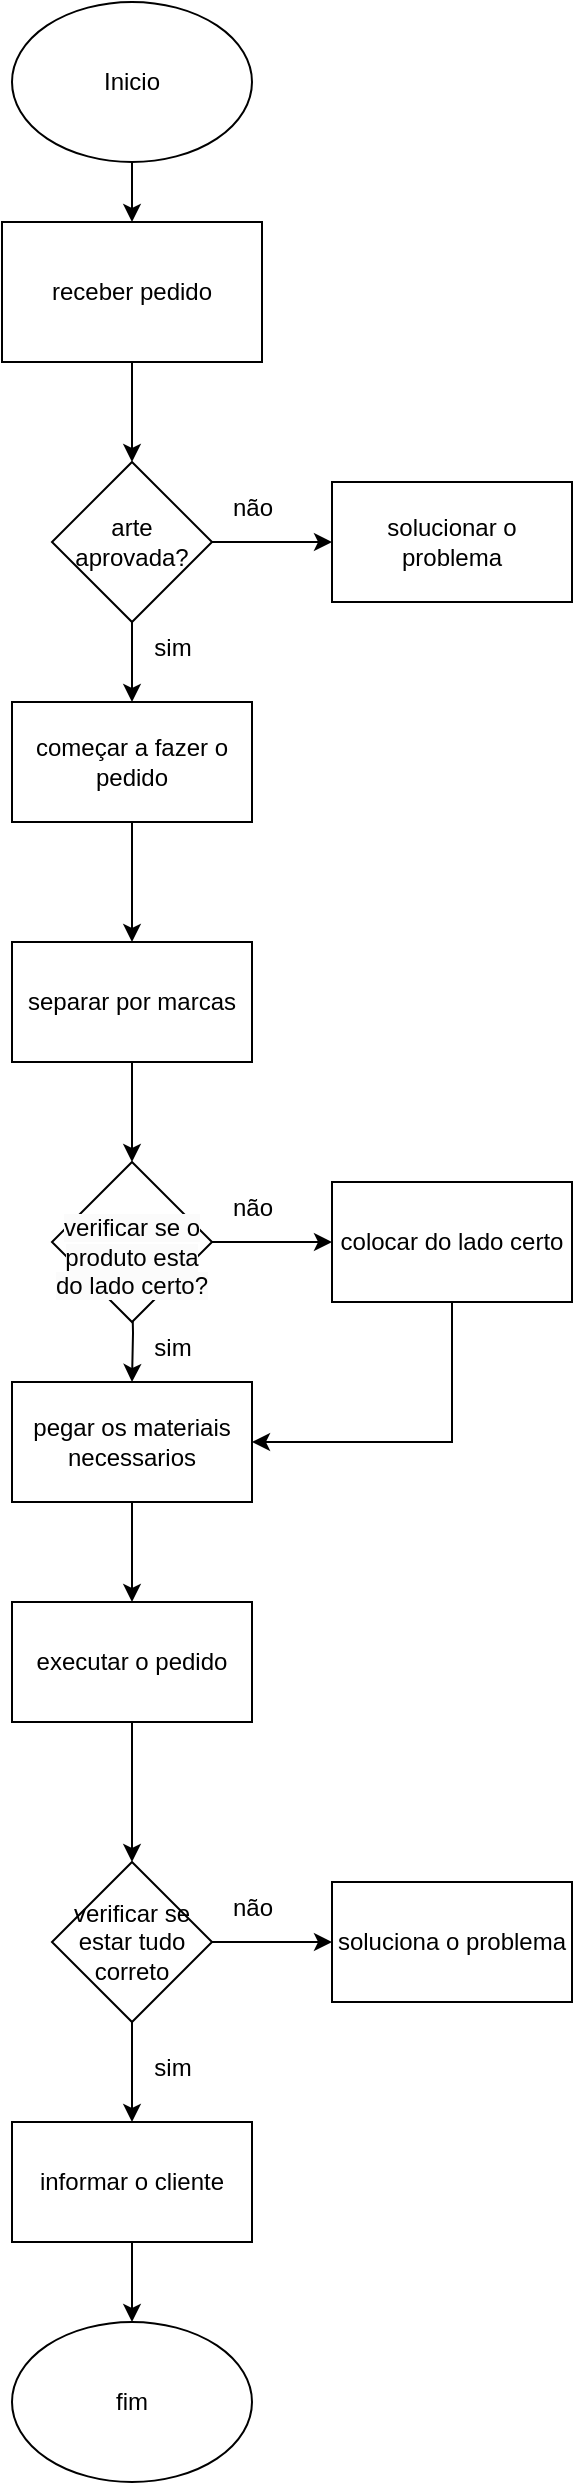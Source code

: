 <mxfile version="24.4.6" type="device">
  <diagram name="Página-1" id="4vpMZ1d9HHIrB4x4WHR9">
    <mxGraphModel dx="1434" dy="772" grid="1" gridSize="10" guides="1" tooltips="1" connect="1" arrows="1" fold="1" page="1" pageScale="1" pageWidth="827" pageHeight="1169" math="0" shadow="0">
      <root>
        <mxCell id="0" />
        <mxCell id="1" parent="0" />
        <mxCell id="2hx0WsUznN1WmF1Dbl7b-3" value="" style="edgeStyle=orthogonalEdgeStyle;rounded=0;orthogonalLoop=1;jettySize=auto;html=1;" edge="1" parent="1" source="2hx0WsUznN1WmF1Dbl7b-1" target="2hx0WsUznN1WmF1Dbl7b-2">
          <mxGeometry relative="1" as="geometry" />
        </mxCell>
        <mxCell id="2hx0WsUznN1WmF1Dbl7b-1" value="Inicio" style="ellipse;whiteSpace=wrap;html=1;" vertex="1" parent="1">
          <mxGeometry x="70" y="40" width="120" height="80" as="geometry" />
        </mxCell>
        <mxCell id="2hx0WsUznN1WmF1Dbl7b-5" value="" style="edgeStyle=orthogonalEdgeStyle;rounded=0;orthogonalLoop=1;jettySize=auto;html=1;" edge="1" parent="1" source="2hx0WsUznN1WmF1Dbl7b-2" target="2hx0WsUznN1WmF1Dbl7b-4">
          <mxGeometry relative="1" as="geometry" />
        </mxCell>
        <mxCell id="2hx0WsUznN1WmF1Dbl7b-2" value="receber pedido" style="whiteSpace=wrap;html=1;" vertex="1" parent="1">
          <mxGeometry x="65" y="150" width="130" height="70" as="geometry" />
        </mxCell>
        <mxCell id="2hx0WsUznN1WmF1Dbl7b-7" value="" style="edgeStyle=orthogonalEdgeStyle;rounded=0;orthogonalLoop=1;jettySize=auto;html=1;" edge="1" parent="1" source="2hx0WsUznN1WmF1Dbl7b-4" target="2hx0WsUznN1WmF1Dbl7b-6">
          <mxGeometry relative="1" as="geometry" />
        </mxCell>
        <mxCell id="2hx0WsUznN1WmF1Dbl7b-9" value="" style="edgeStyle=orthogonalEdgeStyle;rounded=0;orthogonalLoop=1;jettySize=auto;html=1;" edge="1" parent="1" source="2hx0WsUznN1WmF1Dbl7b-4" target="2hx0WsUznN1WmF1Dbl7b-8">
          <mxGeometry relative="1" as="geometry" />
        </mxCell>
        <mxCell id="2hx0WsUznN1WmF1Dbl7b-4" value="arte aprovada?" style="rhombus;whiteSpace=wrap;html=1;" vertex="1" parent="1">
          <mxGeometry x="90" y="270" width="80" height="80" as="geometry" />
        </mxCell>
        <mxCell id="2hx0WsUznN1WmF1Dbl7b-13" value="" style="edgeStyle=orthogonalEdgeStyle;rounded=0;orthogonalLoop=1;jettySize=auto;html=1;" edge="1" parent="1" source="2hx0WsUznN1WmF1Dbl7b-6" target="2hx0WsUznN1WmF1Dbl7b-12">
          <mxGeometry relative="1" as="geometry" />
        </mxCell>
        <mxCell id="2hx0WsUznN1WmF1Dbl7b-6" value="começar a fazer o pedido" style="whiteSpace=wrap;html=1;" vertex="1" parent="1">
          <mxGeometry x="70" y="390" width="120" height="60" as="geometry" />
        </mxCell>
        <mxCell id="2hx0WsUznN1WmF1Dbl7b-8" value="solucionar o problema" style="whiteSpace=wrap;html=1;" vertex="1" parent="1">
          <mxGeometry x="230" y="280" width="120" height="60" as="geometry" />
        </mxCell>
        <mxCell id="2hx0WsUznN1WmF1Dbl7b-10" value="sim" style="text;html=1;align=center;verticalAlign=middle;resizable=0;points=[];autosize=1;strokeColor=none;fillColor=none;" vertex="1" parent="1">
          <mxGeometry x="130" y="348" width="40" height="30" as="geometry" />
        </mxCell>
        <mxCell id="2hx0WsUznN1WmF1Dbl7b-11" value="não" style="text;html=1;align=center;verticalAlign=middle;resizable=0;points=[];autosize=1;strokeColor=none;fillColor=none;" vertex="1" parent="1">
          <mxGeometry x="170" y="278" width="40" height="30" as="geometry" />
        </mxCell>
        <mxCell id="2hx0WsUznN1WmF1Dbl7b-33" value="" style="edgeStyle=orthogonalEdgeStyle;rounded=0;orthogonalLoop=1;jettySize=auto;html=1;" edge="1" parent="1" source="2hx0WsUznN1WmF1Dbl7b-12" target="2hx0WsUznN1WmF1Dbl7b-32">
          <mxGeometry relative="1" as="geometry" />
        </mxCell>
        <mxCell id="2hx0WsUznN1WmF1Dbl7b-12" value="separar por marcas" style="whiteSpace=wrap;html=1;" vertex="1" parent="1">
          <mxGeometry x="70" y="510" width="120" height="60" as="geometry" />
        </mxCell>
        <mxCell id="2hx0WsUznN1WmF1Dbl7b-17" value="" style="edgeStyle=orthogonalEdgeStyle;rounded=0;orthogonalLoop=1;jettySize=auto;html=1;" edge="1" parent="1" target="2hx0WsUznN1WmF1Dbl7b-16">
          <mxGeometry relative="1" as="geometry">
            <mxPoint x="130" y="680" as="sourcePoint" />
          </mxGeometry>
        </mxCell>
        <mxCell id="2hx0WsUznN1WmF1Dbl7b-19" value="" style="edgeStyle=orthogonalEdgeStyle;rounded=0;orthogonalLoop=1;jettySize=auto;html=1;" edge="1" parent="1" source="2hx0WsUznN1WmF1Dbl7b-16" target="2hx0WsUznN1WmF1Dbl7b-18">
          <mxGeometry relative="1" as="geometry" />
        </mxCell>
        <mxCell id="2hx0WsUznN1WmF1Dbl7b-16" value="pegar os materiais necessarios" style="whiteSpace=wrap;html=1;" vertex="1" parent="1">
          <mxGeometry x="70" y="730" width="120" height="60" as="geometry" />
        </mxCell>
        <mxCell id="2hx0WsUznN1WmF1Dbl7b-21" value="" style="edgeStyle=orthogonalEdgeStyle;rounded=0;orthogonalLoop=1;jettySize=auto;html=1;" edge="1" parent="1" source="2hx0WsUznN1WmF1Dbl7b-18" target="2hx0WsUznN1WmF1Dbl7b-20">
          <mxGeometry relative="1" as="geometry" />
        </mxCell>
        <mxCell id="2hx0WsUznN1WmF1Dbl7b-18" value="executar o pedido" style="whiteSpace=wrap;html=1;" vertex="1" parent="1">
          <mxGeometry x="70" y="840" width="120" height="60" as="geometry" />
        </mxCell>
        <mxCell id="2hx0WsUznN1WmF1Dbl7b-23" value="" style="edgeStyle=orthogonalEdgeStyle;rounded=0;orthogonalLoop=1;jettySize=auto;html=1;" edge="1" parent="1" source="2hx0WsUznN1WmF1Dbl7b-20" target="2hx0WsUznN1WmF1Dbl7b-22">
          <mxGeometry relative="1" as="geometry" />
        </mxCell>
        <mxCell id="2hx0WsUznN1WmF1Dbl7b-25" value="" style="edgeStyle=orthogonalEdgeStyle;rounded=0;orthogonalLoop=1;jettySize=auto;html=1;" edge="1" parent="1" source="2hx0WsUznN1WmF1Dbl7b-20" target="2hx0WsUznN1WmF1Dbl7b-24">
          <mxGeometry relative="1" as="geometry" />
        </mxCell>
        <mxCell id="2hx0WsUznN1WmF1Dbl7b-20" value="verificar se estar tudo correto" style="rhombus;whiteSpace=wrap;html=1;" vertex="1" parent="1">
          <mxGeometry x="90" y="970" width="80" height="80" as="geometry" />
        </mxCell>
        <mxCell id="2hx0WsUznN1WmF1Dbl7b-31" value="" style="edgeStyle=orthogonalEdgeStyle;rounded=0;orthogonalLoop=1;jettySize=auto;html=1;" edge="1" parent="1" source="2hx0WsUznN1WmF1Dbl7b-22" target="2hx0WsUznN1WmF1Dbl7b-30">
          <mxGeometry relative="1" as="geometry" />
        </mxCell>
        <mxCell id="2hx0WsUznN1WmF1Dbl7b-22" value="informar o cliente" style="whiteSpace=wrap;html=1;" vertex="1" parent="1">
          <mxGeometry x="70" y="1100" width="120" height="60" as="geometry" />
        </mxCell>
        <mxCell id="2hx0WsUznN1WmF1Dbl7b-24" value="soluciona o problema" style="whiteSpace=wrap;html=1;" vertex="1" parent="1">
          <mxGeometry x="230" y="980" width="120" height="60" as="geometry" />
        </mxCell>
        <mxCell id="2hx0WsUznN1WmF1Dbl7b-26" value="não" style="text;html=1;align=center;verticalAlign=middle;resizable=0;points=[];autosize=1;strokeColor=none;fillColor=none;" vertex="1" parent="1">
          <mxGeometry x="170" y="978" width="40" height="30" as="geometry" />
        </mxCell>
        <mxCell id="2hx0WsUznN1WmF1Dbl7b-27" value="sim" style="text;html=1;align=center;verticalAlign=middle;resizable=0;points=[];autosize=1;strokeColor=none;fillColor=none;" vertex="1" parent="1">
          <mxGeometry x="130" y="1058" width="40" height="30" as="geometry" />
        </mxCell>
        <mxCell id="2hx0WsUznN1WmF1Dbl7b-30" value="fim" style="ellipse;whiteSpace=wrap;html=1;" vertex="1" parent="1">
          <mxGeometry x="70" y="1200" width="120" height="80" as="geometry" />
        </mxCell>
        <mxCell id="2hx0WsUznN1WmF1Dbl7b-35" value="" style="edgeStyle=orthogonalEdgeStyle;rounded=0;orthogonalLoop=1;jettySize=auto;html=1;" edge="1" parent="1" source="2hx0WsUznN1WmF1Dbl7b-32" target="2hx0WsUznN1WmF1Dbl7b-34">
          <mxGeometry relative="1" as="geometry" />
        </mxCell>
        <mxCell id="2hx0WsUznN1WmF1Dbl7b-32" value="&lt;br&gt;&lt;br style=&quot;forced-color-adjust: none; color: rgb(0, 0, 0); font-family: Helvetica; font-size: 12px; font-style: normal; font-variant-ligatures: normal; font-variant-caps: normal; font-weight: 400; letter-spacing: normal; orphans: 2; text-align: center; text-indent: 0px; text-transform: none; widows: 2; word-spacing: 0px; -webkit-text-stroke-width: 0px; white-space: normal; background-color: rgb(251, 251, 251); text-decoration-thickness: initial; text-decoration-style: initial; text-decoration-color: initial;&quot;&gt;&lt;span style=&quot;forced-color-adjust: none; color: rgb(0, 0, 0); font-family: Helvetica; font-size: 12px; font-style: normal; font-variant-ligatures: normal; font-variant-caps: normal; font-weight: 400; letter-spacing: normal; orphans: 2; text-align: center; text-indent: 0px; text-transform: none; widows: 2; word-spacing: 0px; -webkit-text-stroke-width: 0px; white-space: normal; text-decoration-thickness: initial; text-decoration-style: initial; text-decoration-color: initial; background-color: rgb(251, 251, 251); float: none; display: inline !important;&quot;&gt;verificar se o produto esta do lado certo?&lt;/span&gt;&lt;br style=&quot;forced-color-adjust: none; color: rgb(0, 0, 0); font-family: Helvetica; font-size: 12px; font-style: normal; font-variant-ligatures: normal; font-variant-caps: normal; font-weight: 400; letter-spacing: normal; orphans: 2; text-align: center; text-indent: 0px; text-transform: none; widows: 2; word-spacing: 0px; -webkit-text-stroke-width: 0px; white-space: normal; background-color: rgb(251, 251, 251); text-decoration-thickness: initial; text-decoration-style: initial; text-decoration-color: initial;&quot;&gt;&lt;div&gt;&lt;br/&gt;&lt;/div&gt;" style="rhombus;whiteSpace=wrap;html=1;" vertex="1" parent="1">
          <mxGeometry x="90" y="620" width="80" height="80" as="geometry" />
        </mxCell>
        <mxCell id="2hx0WsUznN1WmF1Dbl7b-36" style="edgeStyle=orthogonalEdgeStyle;rounded=0;orthogonalLoop=1;jettySize=auto;html=1;entryX=1;entryY=0.5;entryDx=0;entryDy=0;" edge="1" parent="1" source="2hx0WsUznN1WmF1Dbl7b-34" target="2hx0WsUznN1WmF1Dbl7b-16">
          <mxGeometry relative="1" as="geometry">
            <mxPoint x="260" y="750" as="targetPoint" />
            <Array as="points">
              <mxPoint x="290" y="760" />
            </Array>
          </mxGeometry>
        </mxCell>
        <mxCell id="2hx0WsUznN1WmF1Dbl7b-34" value="colocar do lado certo" style="whiteSpace=wrap;html=1;" vertex="1" parent="1">
          <mxGeometry x="230" y="630" width="120" height="60" as="geometry" />
        </mxCell>
        <mxCell id="2hx0WsUznN1WmF1Dbl7b-37" value="não" style="text;html=1;align=center;verticalAlign=middle;resizable=0;points=[];autosize=1;strokeColor=none;fillColor=none;" vertex="1" parent="1">
          <mxGeometry x="170" y="628" width="40" height="30" as="geometry" />
        </mxCell>
        <mxCell id="2hx0WsUznN1WmF1Dbl7b-38" value="sim" style="text;html=1;align=center;verticalAlign=middle;resizable=0;points=[];autosize=1;strokeColor=none;fillColor=none;" vertex="1" parent="1">
          <mxGeometry x="130" y="698" width="40" height="30" as="geometry" />
        </mxCell>
      </root>
    </mxGraphModel>
  </diagram>
</mxfile>
